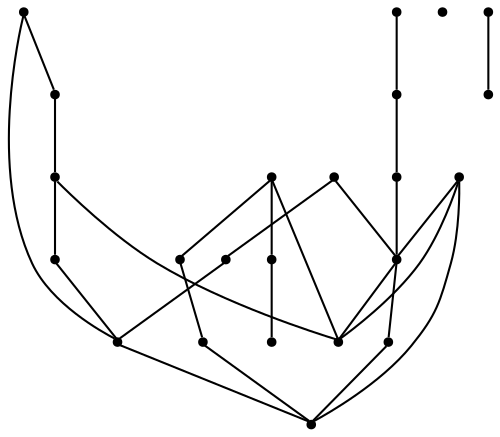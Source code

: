graph {
  node [shape=point,comment="{\"directed\":false,\"doi\":\"10.1007/3-540-45848-4_3\",\"figure\":\"3 (7)\"}"]

  v0 [pos="1336.6999944051108,1790.1390683823738"]
  v1 [pos="1301.8041610717773,1751.839253522348"]
  v2 [pos="1301.8041610717773,1790.1390683823738"]
  v3 [pos="1274.3874231974285,1522.043352541716"]
  v4 [pos="1274.3874231974285,1713.539120770883"]
  v5 [pos="1274.3874231974285,1598.6432365749192"]
  v6 [pos="1274.3874231974285,1636.9433057480965"]
  v7 [pos="1274.3874231974285,1675.2391787542815"]
  v8 [pos="1239.4915898640952,1445.4433413519378"]
  v9 [pos="1239.4915898640952,1713.539120770883"]
  v10 [pos="1239.4915898640952,1675.2391787542815"]
  v11 [pos="1212.0749791463218,1560.3432945583177"]
  v12 [pos="1212.0749791463218,1483.7432833685393"]
  v13 [pos="1212.0749791463218,1522.043352541716"]
  v14 [pos="1177.1791458129883,1636.9433057480965"]
  v15 [pos="1177.1791458129883,1598.6432365749192"]
  v16 [pos="1177.1791458129883,1560.3432945583177"]
  v17 [pos="1142.283312479655,1483.7432833685393"]
  v18 [pos="1142.283312479655,1522.043352541716"]
  v19 [pos="1142.283312479655,1598.6432365749192"]
  v20 [pos="1142.283312479655,1560.3432945583177"]
  v21 [pos="1087.4457677205405,1522.043352541716"]
  v22 [pos="1087.4457677205405,1560.3432945583177"]

  v0 -- v3 [id="-1",pos="1336.6999944051108,1790.1390683823738 1336.7000579833984,1560.34323098003 1336.7000579833984,1560.34323098003 1336.7000579833984,1560.34323098003 1282.2374979654949,1526.868118064991 1282.2374979654949,1526.868118064991 1282.2374979654949,1526.868118064991 1283.4041595458984,1527.584899681202 1283.4041595458984,1527.584899681202 1283.4041595458984,1527.584899681202 1285.8584086100261,1526.2849780096524 1285.8584086100261,1526.2849780096524 1285.8584086100261,1526.2849780096524 1274.3874231974285,1522.043352541716 1274.3874231974285,1522.043352541716 1274.3874231974285,1522.043352541716"]
  v0 -- v1 [id="-2",pos="1336.6999944051108,1790.1390683823738 1308.8166554768882,1759.5389656398609 1308.8166554768882,1759.5389656398609 1308.8166554768882,1759.5389656398609 1309.7373962402344,1760.547317283741 1309.7373962402344,1760.547317283741 1309.7373962402344,1760.547317283741 1312.4582926432292,1759.9807075832202 1312.4582926432292,1759.9807075832202 1312.4582926432292,1759.9807075832202 1301.8041610717773,1751.839253522348 1301.8041610717773,1751.839253522348 1301.8041610717773,1751.839253522348"]
  v22 -- v21 [id="-3",pos="1087.4457677205405,1560.3432945583177 1087.4458312988281,1530.0975136134937 1087.4458312988281,1530.0975136134937 1087.4458312988281,1530.0975136134937 1087.4458312988281,1531.4641924871914 1087.4458312988281,1531.4641924871914 1087.4458312988281,1531.4641924871914 1089.8375193277996,1532.8724515610847 1089.8375193277996,1532.8724515610847 1089.8375193277996,1532.8724515610847 1087.4457677205405,1522.043352541716 1087.4457677205405,1522.043352541716 1087.4457677205405,1522.043352541716"]
  v21 -- v20 [id="-4",pos="1087.4457677205405,1522.043352541716 1096.162541707357,1531.0475003892097 1096.162541707357,1531.0475003892097 1096.162541707357,1531.0475003892097 1098.9000956217449,1527.1224312160327 1098.9000956217449,1527.1224312160327 1098.9000956217449,1527.1224312160327 1096.162541707357,1531.0475003892097 1096.162541707357,1531.0475003892097 1096.162541707357,1531.0475003892097 1142.283312479655,1560.3432945583177 1142.283312479655,1560.3432945583177 1142.283312479655,1560.3432945583177"]
  v22 -- v19 [id="-5",pos="1087.4457677205405,1560.3432945583177 1096.162541707357,1569.3475695623868 1096.162541707357,1569.3475695623868 1096.162541707357,1569.3475695623868 1096.162541707357,1569.3475695623868 1096.162541707357,1569.3475695623868 1096.162541707357,1569.3475695623868 1098.9000956217449,1565.4225003892097 1098.9000956217449,1565.4225003892097 1098.9000956217449,1565.4225003892097 1142.283312479655,1598.6432365749192 1142.283312479655,1598.6432365749192 1142.283312479655,1598.6432365749192"]
  v17 -- v18 [id="-6",pos="1142.283312479655,1483.7432833685393 1133.1375122070312,1492.4057614976082 1133.1375122070312,1492.4057614976082 1133.1375122070312,1492.4057614976082 1133.1375122070312,1492.4057614976082 1133.1375122070312,1492.4057614976082 1133.1375122070312,1492.4057614976082 1137.0291392008464,1495.1932879461758 1137.0291392008464,1495.1932879461758 1137.0291392008464,1495.1932879461758 1142.2833760579429,1493.1641233140144 1142.2833760579429,1493.1641233140144 1142.2833760579429,1493.1641233140144 1144.675064086914,1494.5723823879077 1144.675064086914,1494.5723823879077 1144.675064086914,1494.5723823879077 1142.283312479655,1522.043352541716 1142.283312479655,1522.043352541716 1142.283312479655,1522.043352541716"]
  v17 -- v2 [id="-9",pos="1142.283312479655,1483.7432833685393 1139.8874918619792,1494.5723823879077 1139.8874918619792,1494.5723823879077 1139.8874918619792,1494.5723823879077 1114.8625691731772,1522.043161806853 1114.8625691731772,1522.043161806853 1114.8625691731772,1522.043161806853 1114.8625691731772,1751.8389992091968 1114.8625691731772,1751.8389992091968 1114.8625691731772,1751.8389992091968 1301.8041610717773,1790.1390683823738 1301.8041610717773,1790.1390683823738 1301.8041610717773,1790.1390683823738"]
  v19 -- v14 [id="-10",pos="1142.283312479655,1598.6432365749192 1149.395751953125,1610.0016884181812 1149.395751953125,1610.0016884181812 1149.395751953125,1610.0016884181812 1149.395751953125,1610.0016884181812 1149.395751953125,1610.0016884181812 1149.395751953125,1610.0016884181812 1152.9332478841147,1606.7808123602383 1152.9332478841147,1606.7808123602383 1152.9332478841147,1606.7808123602383 1177.1791458129883,1636.9433057480965 1177.1791458129883,1636.9433057480965 1177.1791458129883,1636.9433057480965"]
  v18 -- v11 [id="-11",pos="1142.283312479655,1522.043352541716 1151.449966430664,1529.8016202622566 1151.449966430664,1529.8016202622566 1151.449966430664,1529.8016202622566 1153.7541707356772,1525.6100309067879 1153.7541707356772,1525.6100309067879 1153.7541707356772,1525.6100309067879 1151.449966430664,1529.8016202622566 1151.449966430664,1529.8016202622566 1151.449966430664,1529.8016202622566 1212.0749791463218,1560.3432945583177 1212.0749791463218,1560.3432945583177 1212.0749791463218,1560.3432945583177"]
  v16 -- v15 [id="-16",pos="1177.1791458129883,1560.3432945583177 1174.7833251953125,1571.1723935776863 1174.7833251953125,1571.1723935776863 1174.7833251953125,1571.1723935776863 1179.5708974202475,1571.1723935776863 1179.5708974202475,1571.1723935776863 1179.5708974202475,1571.1723935776863 1174.7833251953125,1571.1723935776863 1174.7833251953125,1571.1723935776863 1174.7833251953125,1571.1723935776863 1177.1791458129883,1598.6432365749192 1177.1791458129883,1598.6432365749192 1177.1791458129883,1598.6432365749192"]
  v14 -- v10 [id="-20",pos="1177.1791458129883,1636.9433057480965 1186.1417134602866,1645.2600451483245 1186.1417134602866,1645.2600451483245 1186.1417134602866,1645.2600451483245 1188.6500040690105,1641.180862205616 1188.6500040690105,1641.180862205616 1188.6500040690105,1641.180862205616 1186.1417134602866,1645.2600451483245 1186.1417134602866,1645.2600451483245 1186.1417134602866,1645.2600451483245 1239.4915898640952,1675.2391787542815 1239.4915898640952,1675.2391787542815 1239.4915898640952,1675.2391787542815"]
  v11 -- v10 [id="-22",pos="1212.0749791463218,1560.3432945583177 1209.679158528646,1571.1723935776863 1209.679158528646,1571.1723935776863 1209.679158528646,1571.1723935776863 1209.679158528646,1571.1723935776863 1209.679158528646,1571.1723935776863 1209.679158528646,1571.1723935776863 1214.4667307535808,1571.1723935776863 1214.4667307535808,1571.1723935776863 1214.4667307535808,1571.1723935776863 1212.0708465576172,1636.939173159392 1212.0708465576172,1636.939173159392 1212.0708465576172,1636.939173159392 1239.4915898640952,1675.2391787542815 1239.4915898640952,1675.2391787542815 1239.4915898640952,1675.2391787542815"]
  v13 -- v12 [id="-23",pos="1212.0749791463218,1522.043352541716 1212.0708465576172,1491.797571596892 1212.0708465576172,1491.797571596892 1212.0708465576172,1491.797571596892 1212.0708465576172,1493.1641233140144 1212.0708465576172,1493.1641233140144 1212.0708465576172,1493.1641233140144 1214.4667307535808,1494.5723823879077 1214.4667307535808,1494.5723823879077 1214.4667307535808,1494.5723823879077 1212.0749791463218,1483.7432833685393 1212.0749791463218,1483.7432833685393 1212.0749791463218,1483.7432833685393"]
  v12 -- v17 [id="-24",pos="1212.0749791463218,1483.7432833685393 1233.9083353678386,1453.2433164292488 1233.9083353678386,1453.2433164292488 1233.9083353678386,1453.2433164292488 1233.1125895182292,1454.3516131414883 1233.1125895182292,1454.3516131414883 1233.1125895182292,1454.3516131414883 1230.3459167480469,1454.1058194810066 1230.3459167480469,1454.1058194810066 1230.3459167480469,1454.1058194810066 1230.2583058675132,1449.0808459295743 1230.2583058675132,1449.0808459295743 1230.2583058675132,1449.0808459295743 1228.0708312988281,1447.372497337452 1228.0708312988281,1447.372497337452 1228.0708312988281,1447.372497337452 1142.283312479655,1483.7432833685393 1142.283312479655,1483.7432833685393 1142.283312479655,1483.7432833685393"]
  v13 -- v11 [id="-27",pos="1212.0749791463218,1522.043352541716 1209.679158528646,1532.8724515610847 1209.679158528646,1532.8724515610847 1209.679158528646,1532.8724515610847 1214.4667307535808,1532.8724515610847 1214.4667307535808,1532.8724515610847 1214.4667307535808,1532.8724515610847 1209.679158528646,1532.8724515610847 1209.679158528646,1532.8724515610847 1209.679158528646,1532.8724515610847 1212.0749791463218,1560.3432945583177 1212.0749791463218,1560.3432945583177 1212.0749791463218,1560.3432945583177"]
  v1 -- v8 [id="-28",pos="1301.8041610717773,1751.839253522348 1301.8042246500652,1483.743346946827 1301.8042246500652,1483.743346946827 1301.8042246500652,1483.743346946827 1247.3416646321616,1450.2683611883633 1247.3416646321616,1450.2683611883633 1247.3416646321616,1450.2683611883633 1248.5083262125652,1450.9848884914234 1248.5083262125652,1450.9848884914234 1248.5083262125652,1450.9848884914234 1250.9625752766929,1449.6849668198738 1250.9625752766929,1449.6849668198738 1250.9625752766929,1449.6849668198738 1239.4915898640952,1445.4433413519378 1239.4915898640952,1445.4433413519378 1239.4915898640952,1445.4433413519378"]
  v9 -- v10 [id="-29",pos="1239.4915898640952,1713.539120770883 1239.4916534423828,1683.2933398260589 1239.4916534423828,1683.2933398260589 1239.4916534423828,1683.2933398260589 1239.4916534423828,1684.6642148667488 1239.4916534423828,1684.6642148667488 1239.4916534423828,1684.6642148667488 1241.8833414713542,1686.072473940642 1241.8833414713542,1686.072473940642 1241.8833414713542,1686.072473940642 1239.4915898640952,1675.2391787542815 1239.4915898640952,1675.2391787542815 1239.4915898640952,1675.2391787542815"]
  v8 -- v10 [id="-30",pos="1239.4915898640952,1445.4433413519378 1237.0999654134116,1456.2724403713062 1237.0999654134116,1456.2724403713062 1237.0999654134116,1456.2724403713062 1237.0999654134116,1456.2724403713062 1237.0999654134116,1456.2724403713062 1237.0999654134116,1456.2724403713062 1241.8833414713542,1456.2724403713062 1241.8833414713542,1456.2724403713062 1241.8833414713542,1456.2724403713062 1239.4915898640952,1675.2391787542815 1239.4915898640952,1675.2391787542815 1239.4915898640952,1675.2391787542815"]
  v9 -- v1 [id="-31",pos="1239.4915898640952,1713.539120770883 1248.4541575113933,1721.860056338103 1248.4541575113933,1721.860056338103 1248.4541575113933,1721.860056338103 1248.4541575113933,1721.860056338103 1248.4541575113933,1721.860056338103 1248.4541575113933,1721.860056338103 1250.9625752766929,1717.7808733953948 1250.9625752766929,1717.7808733953948 1250.9625752766929,1717.7808733953948 1301.8041610717773,1751.839253522348 1301.8041610717773,1751.839253522348 1301.8041610717773,1751.839253522348"]
  v3 -- v11 [id="-32",pos="1274.3874231974285,1522.043352541716 1262.9165649414062,1526.2849780096524 1262.9165649414062,1526.2849780096524 1262.9165649414062,1526.2849780096524 1262.9165649414062,1526.2849780096524 1262.9165649414062,1526.2849780096524 1262.9165649414062,1526.2849780096524 1265.4207865397136,1530.3599647853687 1265.4207865397136,1530.3599647853687 1265.4207865397136,1530.3599647853687 1212.0749791463218,1560.3432945583177 1212.0749791463218,1560.3432945583177 1212.0749791463218,1560.3432945583177"]
  v9 -- v2 [id="-33",pos="1239.4915898640952,1713.539120770883 1237.0999654134116,1724.3724159572437 1237.0999654134116,1724.3724159572437 1237.0999654134116,1724.3724159572437 1237.0999654134116,1724.3724159572437 1237.0999654134116,1724.3724159572437 1237.0999654134116,1724.3724159572437 1241.8833414713542,1724.3724159572437 1241.8833414713542,1724.3724159572437 1241.8833414713542,1724.3724159572437 1239.4916534423828,1751.8391263657722 1239.4916534423828,1751.8391263657722 1239.4916534423828,1751.8391263657722 1301.8041610717773,1790.1390683823738 1301.8041610717773,1790.1390683823738 1301.8041610717773,1790.1390683823738"]
  v7 -- v4 [id="-34",pos="1274.3874231974285,1675.2391787542815 1271.9916025797527,1686.072473940642 1271.9916025797527,1686.072473940642 1271.9916025797527,1686.072473940642 1276.7791748046875,1686.072473940642 1276.7791748046875,1686.072473940642 1276.7791748046875,1686.072473940642 1271.9916025797527,1686.072473940642 1271.9916025797527,1686.072473940642 1271.9916025797527,1686.072473940642 1274.3874231974285,1713.539120770883 1274.3874231974285,1713.539120770883 1274.3874231974285,1713.539120770883"]
  v4 -- v1 [id="-36",pos="1274.3874231974285,1713.539120770883 1279.6417236328125,1724.9891253485198 1279.6417236328125,1724.9891253485198 1279.6417236328125,1724.9891253485198 1279.6417236328125,1724.9891253485198 1279.6417236328125,1724.9891253485198 1279.6417236328125,1724.9891253485198 1283.5333506266277,1722.2057950669441 1283.5333506266277,1722.2057950669441 1283.5333506266277,1722.2057950669441 1301.8041610717773,1751.839253522348 1301.8041610717773,1751.839253522348 1301.8041610717773,1751.839253522348"]
  v22 -- v2 [id="-37",pos="1087.4457677205405,1560.3432945583177 1085.054143269857,1571.1723935776863 1085.054143269857,1571.1723935776863 1085.054143269857,1571.1723935776863 1089.8375193277996,1571.1723935776863 1089.8375193277996,1571.1723935776863 1089.8375193277996,1571.1723935776863 1085.054143269857,1571.1723935776863 1085.054143269857,1571.1723935776863 1085.054143269857,1571.1723935776863 1087.4458312988281,1751.839253522348 1087.4458312988281,1751.839253522348 1087.4458312988281,1751.839253522348 1301.8041610717773,1790.1390683823738 1301.8041610717773,1790.1390683823738 1301.8041610717773,1790.1390683823738"]
  v6 -- v7 [id="-39",pos="1274.3874231974285,1636.9433057480965 1271.9916025797527,1647.772404767465 1271.9916025797527,1647.772404767465 1271.9916025797527,1647.772404767465 1276.7791748046875,1647.772404767465 1276.7791748046875,1647.772404767465 1276.7791748046875,1647.772404767465 1271.9916025797527,1647.772404767465 1271.9916025797527,1647.772404767465 1271.9916025797527,1647.772404767465 1274.3874231974285,1675.2391787542815 1274.3874231974285,1675.2391787542815 1274.3874231974285,1675.2391787542815"]
  v1 -- v2 [id="-42",pos="1301.8041610717773,1751.839253522348 1299.4125366210938,1762.6723579738452 1299.4125366210938,1762.6723579738452 1299.4125366210938,1762.6723579738452 1299.4125366210938,1762.6723579738452 1299.4125366210938,1762.6723579738452 1299.4125366210938,1762.6723579738452 1304.1959126790366,1762.6723579738452 1304.1959126790366,1762.6723579738452 1304.1959126790366,1762.6723579738452 1301.8041610717773,1790.1390683823738 1301.8041610717773,1790.1390683823738 1301.8041610717773,1790.1390683823738"]
}